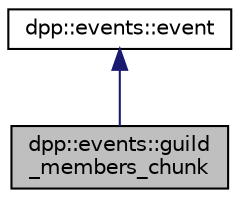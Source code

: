 digraph "dpp::events::guild_members_chunk"
{
 // INTERACTIVE_SVG=YES
 // LATEX_PDF_SIZE
  bgcolor="transparent";
  edge [fontname="Helvetica",fontsize="10",labelfontname="Helvetica",labelfontsize="10"];
  node [fontname="Helvetica",fontsize="10",shape=record];
  Node1 [label="dpp::events::guild\l_members_chunk",height=0.2,width=0.4,color="black", fillcolor="grey75", style="filled", fontcolor="black",tooltip="Internal event handler for GUILD_MEMBERS_CHUNK websocket events. Called for each websocket message of..."];
  Node2 -> Node1 [dir="back",color="midnightblue",fontsize="10",style="solid",fontname="Helvetica"];
  Node2 [label="dpp::events::event",height=0.2,width=0.4,color="black",URL="$classdpp_1_1events_1_1event.html",tooltip="An event object represents an event handled internally, passed from the websocket e...."];
}
